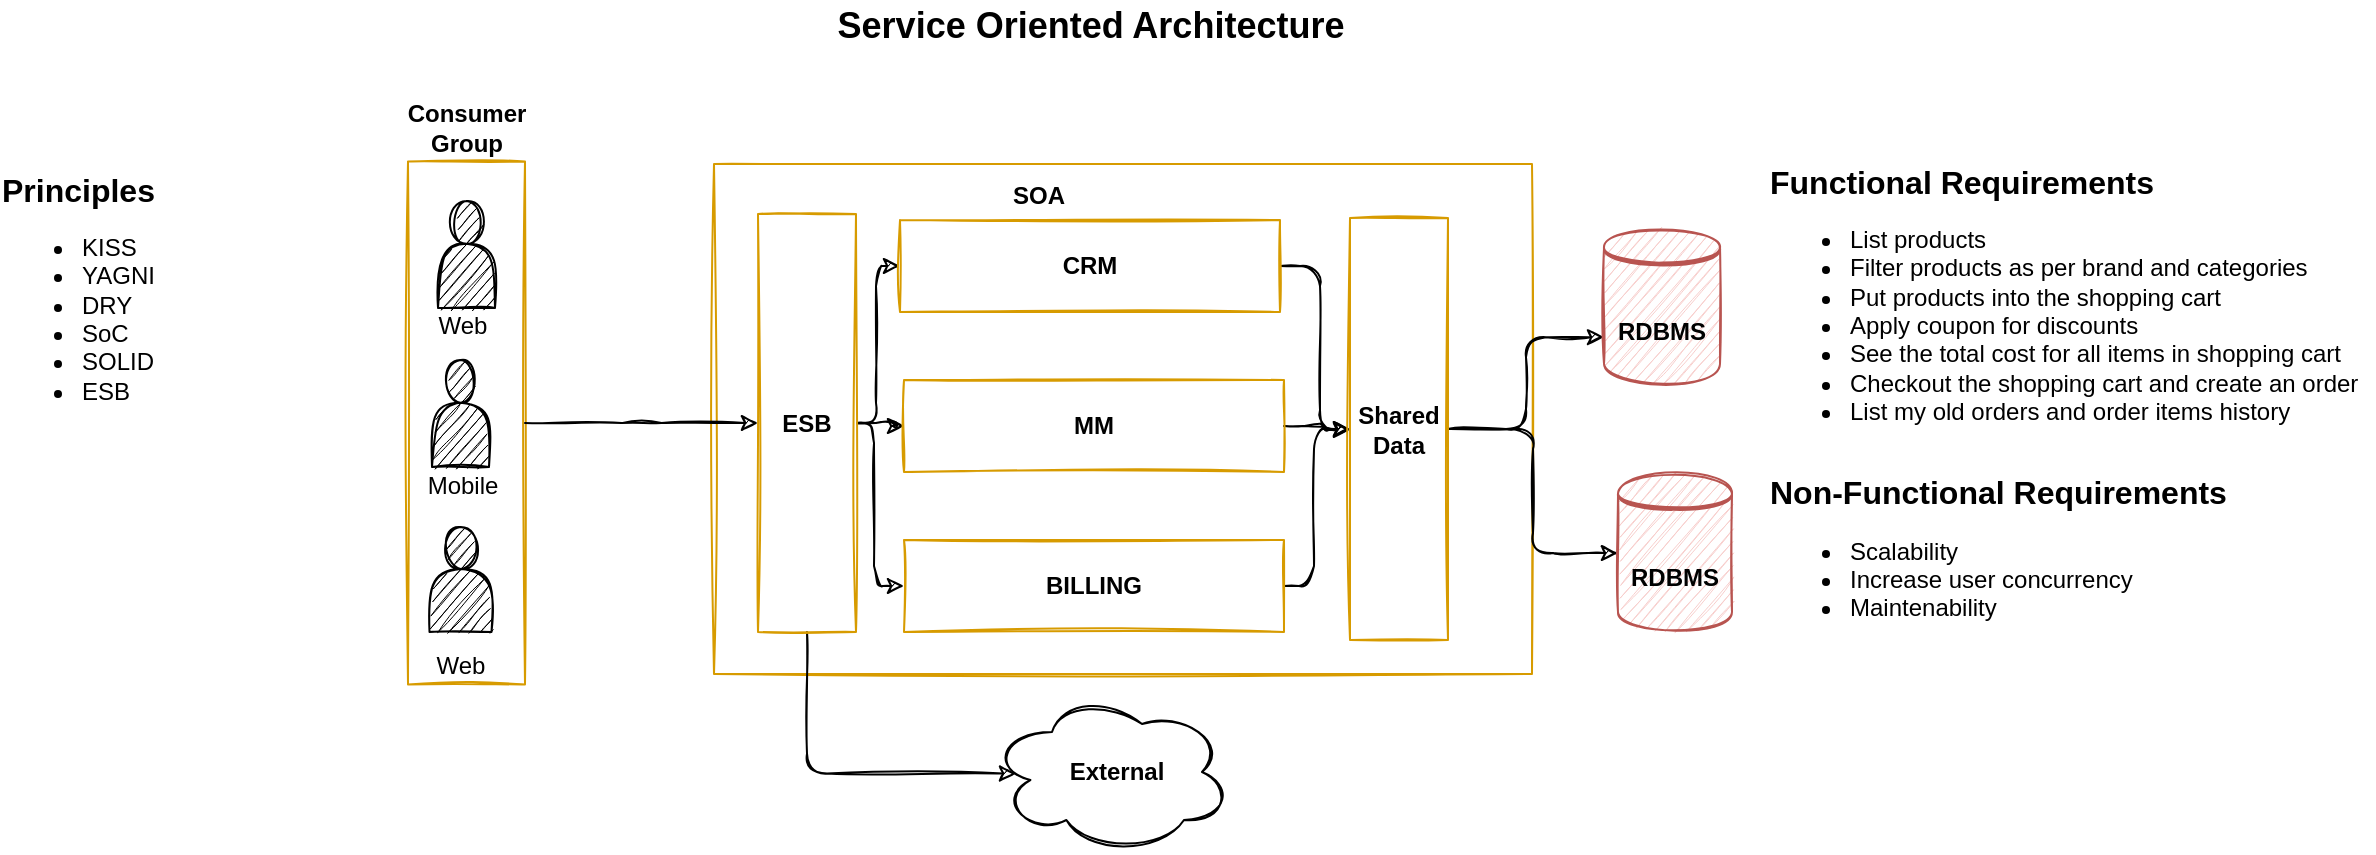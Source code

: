 <mxfile version="15.2.7" type="device"><diagram id="Ry4bhZSPaSzNyMCkFpfL" name="Page-1"><mxGraphModel dx="2002" dy="1385" grid="0" gridSize="10" guides="1" tooltips="1" connect="1" arrows="1" fold="1" page="0" pageScale="1" pageWidth="850" pageHeight="1100" math="0" shadow="0"><root><mxCell id="0"/><mxCell id="1" parent="0"/><mxCell id="eW7GFg_uYcOyYJDo-M7b-91" value="Consumer&lt;br&gt;Group" style="whiteSpace=wrap;html=1;glass=0;sketch=1;fillColor=#FFFFFF;strokeColor=#d79b00;fontStyle=1;labelPosition=center;verticalLabelPosition=top;align=center;verticalAlign=bottom;" vertex="1" parent="1"><mxGeometry x="-402" y="-619.25" width="58.5" height="261.5" as="geometry"/></mxCell><mxCell id="eW7GFg_uYcOyYJDo-M7b-1" value="&lt;font style=&quot;font-size: 16px&quot;&gt;&lt;b&gt;Functional Requirements&lt;/b&gt;&lt;br&gt;&lt;ul style=&quot;font-size: 12px&quot;&gt;&lt;li&gt;List products&lt;/li&gt;&lt;li&gt;Filter products as per brand and categories&lt;/li&gt;&lt;li&gt;Put products into the shopping cart&lt;/li&gt;&lt;li&gt;Apply coupon for discounts&amp;nbsp;&lt;/li&gt;&lt;li&gt;See the total cost for all items in shopping cart&lt;/li&gt;&lt;li&gt;Checkout the shopping cart and create an order&lt;/li&gt;&lt;li&gt;List my old orders and order items history&lt;/li&gt;&lt;/ul&gt;&lt;/font&gt;" style="text;html=1;align=left;verticalAlign=middle;resizable=0;points=[];autosize=1;strokeColor=none;fillColor=none;imageHeight=10;sketch=1;" vertex="1" parent="1"><mxGeometry x="277" y="-618" width="304" height="142" as="geometry"/></mxCell><mxCell id="eW7GFg_uYcOyYJDo-M7b-4" value="&lt;font style=&quot;font-size: 16px&quot;&gt;&lt;b&gt;Non-Functional Requirements&lt;/b&gt;&lt;br&gt;&lt;ul style=&quot;font-size: 12px&quot;&gt;&lt;li&gt;Scalability&lt;/li&gt;&lt;li&gt;Increase user concurrency&lt;/li&gt;&lt;li&gt;Maintenability&lt;/li&gt;&lt;/ul&gt;&lt;/font&gt;" style="text;html=1;align=left;verticalAlign=middle;resizable=0;points=[];autosize=1;strokeColor=none;fillColor=none;sketch=1;" vertex="1" parent="1"><mxGeometry x="277" y="-463.5" width="239" height="86" as="geometry"/></mxCell><mxCell id="eW7GFg_uYcOyYJDo-M7b-57" value="Service Oriented Architecture" style="text;html=1;align=center;verticalAlign=middle;resizable=0;points=[];autosize=1;strokeColor=none;fillColor=none;fontColor=#000000;fontSize=18;fontStyle=1" vertex="1" parent="1"><mxGeometry x="-192.5" y="-700" width="263" height="26" as="geometry"/></mxCell><mxCell id="eW7GFg_uYcOyYJDo-M7b-58" value="&lt;font style=&quot;font-size: 16px&quot;&gt;&lt;b&gt;Principles&lt;/b&gt;&lt;/font&gt;&lt;br style=&quot;font-size: 12px&quot;&gt;&lt;ul style=&quot;font-size: 12px&quot;&gt;&lt;li style=&quot;font-size: 12px&quot;&gt;KISS&lt;/li&gt;&lt;li style=&quot;font-size: 12px&quot;&gt;YAGNI&lt;/li&gt;&lt;li style=&quot;font-size: 12px&quot;&gt;DRY&lt;/li&gt;&lt;li style=&quot;font-size: 12px&quot;&gt;SoC&lt;/li&gt;&lt;li style=&quot;font-size: 12px&quot;&gt;SOLID&lt;/li&gt;&lt;li style=&quot;font-size: 12px&quot;&gt;ESB&lt;/li&gt;&lt;/ul&gt;" style="text;html=1;align=left;verticalAlign=middle;resizable=0;points=[];autosize=1;strokeColor=none;fillColor=none;fontSize=12;fontColor=#000000;spacing=1;" vertex="1" parent="1"><mxGeometry x="-606" y="-615" width="89" height="130" as="geometry"/></mxCell><mxCell id="eW7GFg_uYcOyYJDo-M7b-75" value="" style="whiteSpace=wrap;html=1;glass=0;sketch=1;fillColor=#FFFFFF;strokeColor=#d79b00;" vertex="1" parent="1"><mxGeometry x="-249" y="-618" width="409" height="255" as="geometry"/></mxCell><mxCell id="eW7GFg_uYcOyYJDo-M7b-96" style="edgeStyle=orthogonalEdgeStyle;rounded=1;sketch=1;orthogonalLoop=1;jettySize=auto;html=1;fontSize=12;fontColor=#000000;" edge="1" parent="1" source="eW7GFg_uYcOyYJDo-M7b-76" target="eW7GFg_uYcOyYJDo-M7b-78"><mxGeometry relative="1" as="geometry"><Array as="points"><mxPoint x="-168" y="-489"/><mxPoint x="-168" y="-567"/></Array></mxGeometry></mxCell><mxCell id="eW7GFg_uYcOyYJDo-M7b-97" value="" style="edgeStyle=orthogonalEdgeStyle;rounded=1;sketch=1;orthogonalLoop=1;jettySize=auto;html=1;fontSize=12;fontColor=#000000;" edge="1" parent="1" source="eW7GFg_uYcOyYJDo-M7b-76" target="eW7GFg_uYcOyYJDo-M7b-79"><mxGeometry relative="1" as="geometry"/></mxCell><mxCell id="eW7GFg_uYcOyYJDo-M7b-98" style="edgeStyle=orthogonalEdgeStyle;rounded=1;sketch=1;orthogonalLoop=1;jettySize=auto;html=1;fontSize=12;fontColor=#000000;" edge="1" parent="1" source="eW7GFg_uYcOyYJDo-M7b-76" target="eW7GFg_uYcOyYJDo-M7b-80"><mxGeometry relative="1" as="geometry"><Array as="points"><mxPoint x="-169" y="-489"/><mxPoint x="-169" y="-407"/></Array></mxGeometry></mxCell><mxCell id="eW7GFg_uYcOyYJDo-M7b-107" style="edgeStyle=orthogonalEdgeStyle;rounded=1;sketch=1;orthogonalLoop=1;jettySize=auto;html=1;entryX=0.1;entryY=0.51;entryDx=0;entryDy=0;entryPerimeter=0;fontSize=12;fontColor=#000000;" edge="1" parent="1" source="eW7GFg_uYcOyYJDo-M7b-76" target="eW7GFg_uYcOyYJDo-M7b-106"><mxGeometry relative="1" as="geometry"><Array as="points"><mxPoint x="-202" y="-313"/></Array></mxGeometry></mxCell><mxCell id="eW7GFg_uYcOyYJDo-M7b-76" value="ESB" style="whiteSpace=wrap;html=1;glass=0;sketch=1;fillColor=#FFFFFF;strokeColor=#d79b00;fontStyle=1" vertex="1" parent="1"><mxGeometry x="-227" y="-593" width="49" height="209" as="geometry"/></mxCell><mxCell id="eW7GFg_uYcOyYJDo-M7b-99" style="edgeStyle=orthogonalEdgeStyle;rounded=1;sketch=1;orthogonalLoop=1;jettySize=auto;html=1;fontSize=12;fontColor=#000000;" edge="1" parent="1" source="eW7GFg_uYcOyYJDo-M7b-78" target="eW7GFg_uYcOyYJDo-M7b-81"><mxGeometry relative="1" as="geometry"><Array as="points"><mxPoint x="54" y="-567"/><mxPoint x="54" y="-485"/></Array></mxGeometry></mxCell><mxCell id="eW7GFg_uYcOyYJDo-M7b-78" value="CRM" style="whiteSpace=wrap;html=1;glass=0;sketch=1;fillColor=#FFFFFF;strokeColor=#d79b00;fontStyle=1" vertex="1" parent="1"><mxGeometry x="-156" y="-590" width="190" height="46" as="geometry"/></mxCell><mxCell id="eW7GFg_uYcOyYJDo-M7b-100" style="edgeStyle=orthogonalEdgeStyle;rounded=1;sketch=1;orthogonalLoop=1;jettySize=auto;html=1;entryX=0;entryY=0.5;entryDx=0;entryDy=0;fontSize=12;fontColor=#000000;" edge="1" parent="1" source="eW7GFg_uYcOyYJDo-M7b-79" target="eW7GFg_uYcOyYJDo-M7b-81"><mxGeometry relative="1" as="geometry"/></mxCell><mxCell id="eW7GFg_uYcOyYJDo-M7b-79" value="MM" style="whiteSpace=wrap;html=1;glass=0;sketch=1;fillColor=#FFFFFF;strokeColor=#d79b00;fontStyle=1" vertex="1" parent="1"><mxGeometry x="-154" y="-510" width="190" height="46" as="geometry"/></mxCell><mxCell id="eW7GFg_uYcOyYJDo-M7b-101" style="edgeStyle=orthogonalEdgeStyle;rounded=1;sketch=1;orthogonalLoop=1;jettySize=auto;html=1;entryX=0;entryY=0.5;entryDx=0;entryDy=0;fontSize=12;fontColor=#000000;" edge="1" parent="1" source="eW7GFg_uYcOyYJDo-M7b-80" target="eW7GFg_uYcOyYJDo-M7b-81"><mxGeometry relative="1" as="geometry"><Array as="points"><mxPoint x="51" y="-407"/><mxPoint x="51" y="-485"/></Array></mxGeometry></mxCell><mxCell id="eW7GFg_uYcOyYJDo-M7b-80" value="BILLING" style="whiteSpace=wrap;html=1;glass=0;sketch=1;fillColor=#FFFFFF;strokeColor=#d79b00;fontStyle=1" vertex="1" parent="1"><mxGeometry x="-154" y="-430" width="190" height="46" as="geometry"/></mxCell><mxCell id="eW7GFg_uYcOyYJDo-M7b-102" style="edgeStyle=orthogonalEdgeStyle;rounded=1;sketch=1;orthogonalLoop=1;jettySize=auto;html=1;entryX=0;entryY=0.7;entryDx=0;entryDy=0;fontSize=12;fontColor=#000000;" edge="1" parent="1" source="eW7GFg_uYcOyYJDo-M7b-81" target="eW7GFg_uYcOyYJDo-M7b-82"><mxGeometry relative="1" as="geometry"/></mxCell><mxCell id="eW7GFg_uYcOyYJDo-M7b-105" style="edgeStyle=orthogonalEdgeStyle;rounded=1;sketch=1;orthogonalLoop=1;jettySize=auto;html=1;entryX=0;entryY=0.5;entryDx=0;entryDy=0;fontSize=12;fontColor=#000000;" edge="1" parent="1" source="eW7GFg_uYcOyYJDo-M7b-81" target="eW7GFg_uYcOyYJDo-M7b-83"><mxGeometry relative="1" as="geometry"/></mxCell><mxCell id="eW7GFg_uYcOyYJDo-M7b-81" value="Shared&lt;br&gt;Data" style="whiteSpace=wrap;html=1;glass=0;sketch=1;fillColor=#FFFFFF;strokeColor=#d79b00;fontStyle=1" vertex="1" parent="1"><mxGeometry x="69" y="-591" width="49" height="211" as="geometry"/></mxCell><mxCell id="eW7GFg_uYcOyYJDo-M7b-82" value="RDBMS" style="shape=datastore;whiteSpace=wrap;html=1;glass=0;fontStyle=1;fillColor=#f8cecc;strokeColor=#b85450;sketch=1;" vertex="1" parent="1"><mxGeometry x="196" y="-586" width="58" height="78" as="geometry"/></mxCell><mxCell id="eW7GFg_uYcOyYJDo-M7b-83" value="RDBMS" style="shape=datastore;whiteSpace=wrap;html=1;glass=0;fontStyle=1;fillColor=#f8cecc;strokeColor=#b85450;sketch=1;" vertex="1" parent="1"><mxGeometry x="203" y="-463" width="57" height="79" as="geometry"/></mxCell><mxCell id="eW7GFg_uYcOyYJDo-M7b-86" value="Web" style="text;html=1;align=center;verticalAlign=middle;resizable=0;points=[];autosize=1;strokeColor=none;fillColor=none;sketch=1;" vertex="1" parent="1"><mxGeometry x="-392.5" y="-546" width="35" height="18" as="geometry"/></mxCell><mxCell id="eW7GFg_uYcOyYJDo-M7b-87" value="" style="shape=actor;whiteSpace=wrap;html=1;glass=0;sketch=1;fillColor=#000000;" vertex="1" parent="1"><mxGeometry x="-390" y="-520" width="28.5" height="53.5" as="geometry"/></mxCell><mxCell id="eW7GFg_uYcOyYJDo-M7b-88" value="Mobile" style="text;html=1;align=center;verticalAlign=middle;resizable=0;points=[];autosize=1;strokeColor=none;fillColor=none;sketch=1;" vertex="1" parent="1"><mxGeometry x="-397.5" y="-466.5" width="45" height="18" as="geometry"/></mxCell><mxCell id="eW7GFg_uYcOyYJDo-M7b-89" value="" style="shape=actor;whiteSpace=wrap;html=1;glass=0;sketch=1;fillColor=#000000;" vertex="1" parent="1"><mxGeometry x="-391.25" y="-436.5" width="31" height="52.5" as="geometry"/></mxCell><mxCell id="eW7GFg_uYcOyYJDo-M7b-90" value="Web" style="text;html=1;align=center;verticalAlign=middle;resizable=0;points=[];autosize=1;strokeColor=none;fillColor=none;sketch=1;" vertex="1" parent="1"><mxGeometry x="-393.5" y="-376" width="35" height="18" as="geometry"/></mxCell><mxCell id="eW7GFg_uYcOyYJDo-M7b-94" style="edgeStyle=orthogonalEdgeStyle;rounded=1;sketch=1;orthogonalLoop=1;jettySize=auto;html=1;fontSize=12;fontColor=#000000;" edge="1" parent="1" source="eW7GFg_uYcOyYJDo-M7b-91" target="eW7GFg_uYcOyYJDo-M7b-76"><mxGeometry relative="1" as="geometry"/></mxCell><mxCell id="eW7GFg_uYcOyYJDo-M7b-106" value="" style="ellipse;shape=cloud;whiteSpace=wrap;html=1;glass=0;sketch=1;fontSize=12;fontColor=#000000;fillColor=#FFFFFF;align=left;verticalAlign=middle;" vertex="1" parent="1"><mxGeometry x="-110" y="-354" width="120" height="80" as="geometry"/></mxCell><mxCell id="eW7GFg_uYcOyYJDo-M7b-108" value="External" style="text;html=1;align=center;verticalAlign=middle;resizable=0;points=[];autosize=1;strokeColor=none;fillColor=none;fontSize=12;fontColor=#000000;fontStyle=1" vertex="1" parent="1"><mxGeometry x="-77" y="-323" width="57" height="18" as="geometry"/></mxCell><mxCell id="eW7GFg_uYcOyYJDo-M7b-109" value="SOA" style="text;html=1;align=center;verticalAlign=middle;resizable=0;points=[];autosize=1;strokeColor=none;fillColor=none;fontSize=12;fontColor=#000000;fontStyle=1" vertex="1" parent="1"><mxGeometry x="-105.5" y="-611" width="36" height="18" as="geometry"/></mxCell><mxCell id="eW7GFg_uYcOyYJDo-M7b-113" value="" style="shape=actor;whiteSpace=wrap;html=1;glass=0;sketch=1;fillColor=#000000;" vertex="1" parent="1"><mxGeometry x="-387" y="-599.5" width="28.5" height="53.5" as="geometry"/></mxCell></root></mxGraphModel></diagram></mxfile>